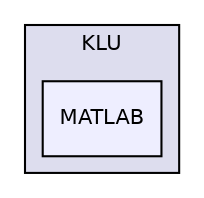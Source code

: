 digraph "libs/SuiteSparse/KLU/MATLAB" {
  compound=true
  node [ fontsize="10", fontname="Helvetica"];
  edge [ labelfontsize="10", labelfontname="Helvetica"];
  subgraph clusterdir_5f5d892bb5db00d33e22891ab42b16a7 {
    graph [ bgcolor="#ddddee", pencolor="black", label="KLU" fontname="Helvetica", fontsize="10", URL="dir_5f5d892bb5db00d33e22891ab42b16a7.html"]
  dir_1aec7d4148c99852e6a3d045429fe8ec [shape=box, label="MATLAB", style="filled", fillcolor="#eeeeff", pencolor="black", URL="dir_1aec7d4148c99852e6a3d045429fe8ec.html"];
  }
}
